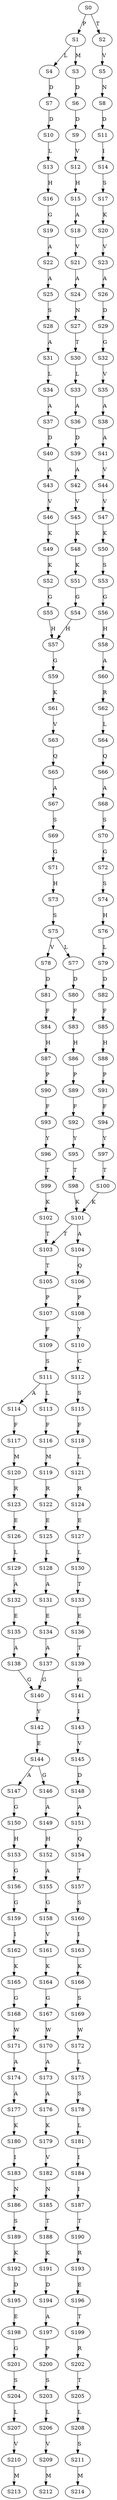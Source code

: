 strict digraph  {
	S0 -> S1 [ label = P ];
	S0 -> S2 [ label = T ];
	S1 -> S3 [ label = M ];
	S1 -> S4 [ label = L ];
	S2 -> S5 [ label = V ];
	S3 -> S6 [ label = D ];
	S4 -> S7 [ label = D ];
	S5 -> S8 [ label = N ];
	S6 -> S9 [ label = D ];
	S7 -> S10 [ label = D ];
	S8 -> S11 [ label = D ];
	S9 -> S12 [ label = V ];
	S10 -> S13 [ label = L ];
	S11 -> S14 [ label = I ];
	S12 -> S15 [ label = H ];
	S13 -> S16 [ label = H ];
	S14 -> S17 [ label = S ];
	S15 -> S18 [ label = A ];
	S16 -> S19 [ label = G ];
	S17 -> S20 [ label = K ];
	S18 -> S21 [ label = V ];
	S19 -> S22 [ label = A ];
	S20 -> S23 [ label = V ];
	S21 -> S24 [ label = A ];
	S22 -> S25 [ label = A ];
	S23 -> S26 [ label = A ];
	S24 -> S27 [ label = N ];
	S25 -> S28 [ label = S ];
	S26 -> S29 [ label = D ];
	S27 -> S30 [ label = T ];
	S28 -> S31 [ label = A ];
	S29 -> S32 [ label = G ];
	S30 -> S33 [ label = L ];
	S31 -> S34 [ label = L ];
	S32 -> S35 [ label = V ];
	S33 -> S36 [ label = A ];
	S34 -> S37 [ label = A ];
	S35 -> S38 [ label = A ];
	S36 -> S39 [ label = D ];
	S37 -> S40 [ label = D ];
	S38 -> S41 [ label = A ];
	S39 -> S42 [ label = A ];
	S40 -> S43 [ label = A ];
	S41 -> S44 [ label = V ];
	S42 -> S45 [ label = V ];
	S43 -> S46 [ label = V ];
	S44 -> S47 [ label = V ];
	S45 -> S48 [ label = K ];
	S46 -> S49 [ label = K ];
	S47 -> S50 [ label = K ];
	S48 -> S51 [ label = K ];
	S49 -> S52 [ label = K ];
	S50 -> S53 [ label = S ];
	S51 -> S54 [ label = G ];
	S52 -> S55 [ label = G ];
	S53 -> S56 [ label = G ];
	S54 -> S57 [ label = H ];
	S55 -> S57 [ label = H ];
	S56 -> S58 [ label = H ];
	S57 -> S59 [ label = G ];
	S58 -> S60 [ label = A ];
	S59 -> S61 [ label = K ];
	S60 -> S62 [ label = R ];
	S61 -> S63 [ label = V ];
	S62 -> S64 [ label = L ];
	S63 -> S65 [ label = Q ];
	S64 -> S66 [ label = Q ];
	S65 -> S67 [ label = A ];
	S66 -> S68 [ label = A ];
	S67 -> S69 [ label = S ];
	S68 -> S70 [ label = S ];
	S69 -> S71 [ label = G ];
	S70 -> S72 [ label = G ];
	S71 -> S73 [ label = H ];
	S72 -> S74 [ label = S ];
	S73 -> S75 [ label = S ];
	S74 -> S76 [ label = H ];
	S75 -> S77 [ label = L ];
	S75 -> S78 [ label = V ];
	S76 -> S79 [ label = L ];
	S77 -> S80 [ label = D ];
	S78 -> S81 [ label = D ];
	S79 -> S82 [ label = D ];
	S80 -> S83 [ label = F ];
	S81 -> S84 [ label = F ];
	S82 -> S85 [ label = F ];
	S83 -> S86 [ label = H ];
	S84 -> S87 [ label = H ];
	S85 -> S88 [ label = H ];
	S86 -> S89 [ label = P ];
	S87 -> S90 [ label = P ];
	S88 -> S91 [ label = P ];
	S89 -> S92 [ label = F ];
	S90 -> S93 [ label = F ];
	S91 -> S94 [ label = F ];
	S92 -> S95 [ label = Y ];
	S93 -> S96 [ label = Y ];
	S94 -> S97 [ label = Y ];
	S95 -> S98 [ label = T ];
	S96 -> S99 [ label = T ];
	S97 -> S100 [ label = T ];
	S98 -> S101 [ label = K ];
	S99 -> S102 [ label = K ];
	S100 -> S101 [ label = K ];
	S101 -> S103 [ label = T ];
	S101 -> S104 [ label = A ];
	S102 -> S103 [ label = T ];
	S103 -> S105 [ label = T ];
	S104 -> S106 [ label = Q ];
	S105 -> S107 [ label = P ];
	S106 -> S108 [ label = P ];
	S107 -> S109 [ label = F ];
	S108 -> S110 [ label = Y ];
	S109 -> S111 [ label = S ];
	S110 -> S112 [ label = C ];
	S111 -> S113 [ label = L ];
	S111 -> S114 [ label = A ];
	S112 -> S115 [ label = S ];
	S113 -> S116 [ label = F ];
	S114 -> S117 [ label = F ];
	S115 -> S118 [ label = F ];
	S116 -> S119 [ label = M ];
	S117 -> S120 [ label = M ];
	S118 -> S121 [ label = L ];
	S119 -> S122 [ label = R ];
	S120 -> S123 [ label = R ];
	S121 -> S124 [ label = R ];
	S122 -> S125 [ label = E ];
	S123 -> S126 [ label = E ];
	S124 -> S127 [ label = E ];
	S125 -> S128 [ label = L ];
	S126 -> S129 [ label = L ];
	S127 -> S130 [ label = L ];
	S128 -> S131 [ label = A ];
	S129 -> S132 [ label = A ];
	S130 -> S133 [ label = T ];
	S131 -> S134 [ label = E ];
	S132 -> S135 [ label = E ];
	S133 -> S136 [ label = E ];
	S134 -> S137 [ label = A ];
	S135 -> S138 [ label = A ];
	S136 -> S139 [ label = T ];
	S137 -> S140 [ label = G ];
	S138 -> S140 [ label = G ];
	S139 -> S141 [ label = G ];
	S140 -> S142 [ label = Y ];
	S141 -> S143 [ label = I ];
	S142 -> S144 [ label = E ];
	S143 -> S145 [ label = V ];
	S144 -> S146 [ label = G ];
	S144 -> S147 [ label = A ];
	S145 -> S148 [ label = D ];
	S146 -> S149 [ label = A ];
	S147 -> S150 [ label = G ];
	S148 -> S151 [ label = A ];
	S149 -> S152 [ label = H ];
	S150 -> S153 [ label = H ];
	S151 -> S154 [ label = Q ];
	S152 -> S155 [ label = A ];
	S153 -> S156 [ label = G ];
	S154 -> S157 [ label = T ];
	S155 -> S158 [ label = G ];
	S156 -> S159 [ label = G ];
	S157 -> S160 [ label = S ];
	S158 -> S161 [ label = V ];
	S159 -> S162 [ label = I ];
	S160 -> S163 [ label = I ];
	S161 -> S164 [ label = K ];
	S162 -> S165 [ label = K ];
	S163 -> S166 [ label = K ];
	S164 -> S167 [ label = G ];
	S165 -> S168 [ label = G ];
	S166 -> S169 [ label = S ];
	S167 -> S170 [ label = W ];
	S168 -> S171 [ label = W ];
	S169 -> S172 [ label = W ];
	S170 -> S173 [ label = A ];
	S171 -> S174 [ label = A ];
	S172 -> S175 [ label = L ];
	S173 -> S176 [ label = A ];
	S174 -> S177 [ label = A ];
	S175 -> S178 [ label = S ];
	S176 -> S179 [ label = K ];
	S177 -> S180 [ label = K ];
	S178 -> S181 [ label = L ];
	S179 -> S182 [ label = V ];
	S180 -> S183 [ label = I ];
	S181 -> S184 [ label = I ];
	S182 -> S185 [ label = N ];
	S183 -> S186 [ label = N ];
	S184 -> S187 [ label = I ];
	S185 -> S188 [ label = T ];
	S186 -> S189 [ label = S ];
	S187 -> S190 [ label = T ];
	S188 -> S191 [ label = K ];
	S189 -> S192 [ label = K ];
	S190 -> S193 [ label = R ];
	S191 -> S194 [ label = D ];
	S192 -> S195 [ label = D ];
	S193 -> S196 [ label = E ];
	S194 -> S197 [ label = A ];
	S195 -> S198 [ label = E ];
	S196 -> S199 [ label = T ];
	S197 -> S200 [ label = P ];
	S198 -> S201 [ label = G ];
	S199 -> S202 [ label = R ];
	S200 -> S203 [ label = S ];
	S201 -> S204 [ label = S ];
	S202 -> S205 [ label = T ];
	S203 -> S206 [ label = L ];
	S204 -> S207 [ label = L ];
	S205 -> S208 [ label = L ];
	S206 -> S209 [ label = V ];
	S207 -> S210 [ label = V ];
	S208 -> S211 [ label = S ];
	S209 -> S212 [ label = M ];
	S210 -> S213 [ label = M ];
	S211 -> S214 [ label = M ];
}
